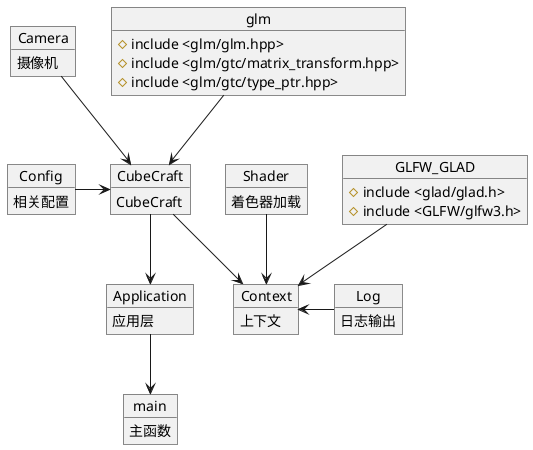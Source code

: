 @startuml headers 

object main{
    主函数
}
object Application{
    应用层
}
object CubeCraft{
    CubeCraft
}
object Context{
    上下文
}

object Camera{
    摄像机
}
object Shader{
    着色器加载
}

object Log{
    日志输出
}
object Config{
    相关配置
}

object glm{
    #include <glm/glm.hpp>
    #include <glm/gtc/matrix_transform.hpp>
    #include <glm/gtc/type_ptr.hpp>
}
object GLFW_GLAD{
    #include <glad/glad.h>
    #include <GLFW/glfw3.h> 
}

'object iostream{
'    I/O
'}

Application --> main
CubeCraft --> Application

Camera --> CubeCraft
glm --> CubeCraft
Config -> CubeCraft

GLFW_GLAD --> Context
Shader --> Context
Log -left-> Context
CubeCraft --> Context
'Context .left> Application

@enduml